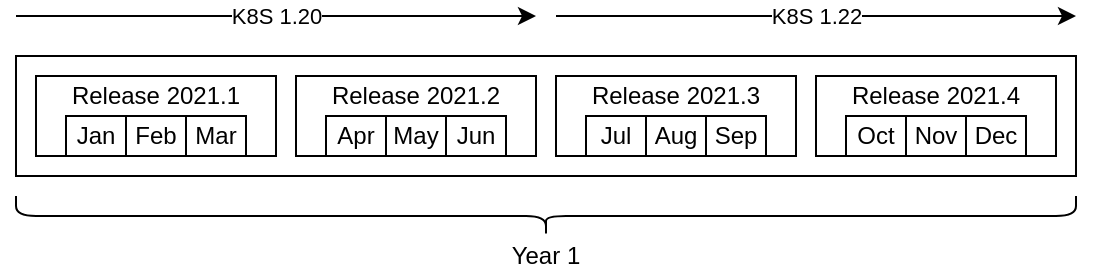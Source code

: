 <mxfile version="14.7.0" type="github">
  <diagram id="WQHdSDZib3gcWUiRdW0p" name="Page-1">
    <mxGraphModel dx="981" dy="608" grid="1" gridSize="10" guides="1" tooltips="1" connect="1" arrows="1" fold="1" page="1" pageScale="1" pageWidth="850" pageHeight="1100" math="0" shadow="0">
      <root>
        <mxCell id="0" />
        <mxCell id="1" parent="0" />
        <mxCell id="mJUfbH7Lrrvv5M62oKp3-2" value="" style="rounded=0;whiteSpace=wrap;html=1;" vertex="1" parent="1">
          <mxGeometry x="70" y="350" width="530" height="60" as="geometry" />
        </mxCell>
        <mxCell id="mJUfbH7Lrrvv5M62oKp3-1" value="" style="rounded=0;whiteSpace=wrap;html=1;align=left;horizontal=0;" vertex="1" parent="1">
          <mxGeometry x="80" y="360" width="120" height="40" as="geometry" />
        </mxCell>
        <mxCell id="mJUfbH7Lrrvv5M62oKp3-3" value="" style="rounded=0;whiteSpace=wrap;html=1;" vertex="1" parent="1">
          <mxGeometry x="210" y="360" width="120" height="40" as="geometry" />
        </mxCell>
        <mxCell id="mJUfbH7Lrrvv5M62oKp3-4" value="" style="rounded=0;whiteSpace=wrap;html=1;" vertex="1" parent="1">
          <mxGeometry x="340" y="360" width="120" height="40" as="geometry" />
        </mxCell>
        <mxCell id="mJUfbH7Lrrvv5M62oKp3-5" value="" style="rounded=0;whiteSpace=wrap;html=1;" vertex="1" parent="1">
          <mxGeometry x="470" y="360" width="120" height="40" as="geometry" />
        </mxCell>
        <mxCell id="mJUfbH7Lrrvv5M62oKp3-6" value="Jan&lt;span style=&quot;color: rgba(0 , 0 , 0 , 0) ; font-family: monospace ; font-size: 0px&quot;&gt;%3CmxGraphModel%3E%3Croot%3E%3CmxCell%20id%3D%220%22%2F%3E%3CmxCell%20id%3D%221%22%20parent%3D%220%22%2F%3E%3CmxCell%20id%3D%222%22%20value%3D%22%22%20style%3D%22rounded%3D0%3BwhiteSpace%3Dwrap%3Bhtml%3D1%3B%22%20vertex%3D%221%22%20parent%3D%221%22%3E%3CmxGeometry%20x%3D%22340%22%20y%3D%22360%22%20width%3D%22120%22%20height%3D%2240%22%20as%3D%22geometry%22%2F%3E%3C%2FmxCell%3E%3C%2Froot%3E%3C%2FmxGraphModel%3E&lt;/span&gt;" style="rounded=0;whiteSpace=wrap;html=1;" vertex="1" parent="1">
          <mxGeometry x="95" y="380" width="30" height="20" as="geometry" />
        </mxCell>
        <mxCell id="mJUfbH7Lrrvv5M62oKp3-7" value="Feb" style="rounded=0;whiteSpace=wrap;html=1;" vertex="1" parent="1">
          <mxGeometry x="125" y="380" width="30" height="20" as="geometry" />
        </mxCell>
        <mxCell id="mJUfbH7Lrrvv5M62oKp3-8" value="Mar" style="rounded=0;whiteSpace=wrap;html=1;" vertex="1" parent="1">
          <mxGeometry x="155" y="380" width="30" height="20" as="geometry" />
        </mxCell>
        <mxCell id="mJUfbH7Lrrvv5M62oKp3-9" value="Apr" style="rounded=0;whiteSpace=wrap;html=1;" vertex="1" parent="1">
          <mxGeometry x="225" y="380" width="30" height="20" as="geometry" />
        </mxCell>
        <mxCell id="mJUfbH7Lrrvv5M62oKp3-10" value="May" style="rounded=0;whiteSpace=wrap;html=1;" vertex="1" parent="1">
          <mxGeometry x="255" y="380" width="30" height="20" as="geometry" />
        </mxCell>
        <mxCell id="mJUfbH7Lrrvv5M62oKp3-11" value="Jun" style="rounded=0;whiteSpace=wrap;html=1;" vertex="1" parent="1">
          <mxGeometry x="285" y="380" width="30" height="20" as="geometry" />
        </mxCell>
        <mxCell id="mJUfbH7Lrrvv5M62oKp3-12" value="Jul" style="rounded=0;whiteSpace=wrap;html=1;" vertex="1" parent="1">
          <mxGeometry x="355" y="380" width="30" height="20" as="geometry" />
        </mxCell>
        <mxCell id="mJUfbH7Lrrvv5M62oKp3-13" value="Aug" style="rounded=0;whiteSpace=wrap;html=1;" vertex="1" parent="1">
          <mxGeometry x="385" y="380" width="30" height="20" as="geometry" />
        </mxCell>
        <mxCell id="mJUfbH7Lrrvv5M62oKp3-14" value="Sep" style="rounded=0;whiteSpace=wrap;html=1;" vertex="1" parent="1">
          <mxGeometry x="415" y="380" width="30" height="20" as="geometry" />
        </mxCell>
        <mxCell id="mJUfbH7Lrrvv5M62oKp3-15" value="Oct" style="rounded=0;whiteSpace=wrap;html=1;" vertex="1" parent="1">
          <mxGeometry x="485" y="380" width="30" height="20" as="geometry" />
        </mxCell>
        <mxCell id="mJUfbH7Lrrvv5M62oKp3-16" value="Nov" style="rounded=0;whiteSpace=wrap;html=1;" vertex="1" parent="1">
          <mxGeometry x="515" y="380" width="30" height="20" as="geometry" />
        </mxCell>
        <mxCell id="mJUfbH7Lrrvv5M62oKp3-17" value="Dec" style="rounded=0;whiteSpace=wrap;html=1;" vertex="1" parent="1">
          <mxGeometry x="545" y="380" width="30" height="20" as="geometry" />
        </mxCell>
        <mxCell id="mJUfbH7Lrrvv5M62oKp3-18" value="Release 2021.1" style="text;html=1;strokeColor=none;fillColor=none;align=center;verticalAlign=middle;whiteSpace=wrap;rounded=0;" vertex="1" parent="1">
          <mxGeometry x="90" y="360" width="100" height="20" as="geometry" />
        </mxCell>
        <mxCell id="mJUfbH7Lrrvv5M62oKp3-19" value="Release 2021.2" style="text;html=1;strokeColor=none;fillColor=none;align=center;verticalAlign=middle;whiteSpace=wrap;rounded=0;" vertex="1" parent="1">
          <mxGeometry x="220" y="360" width="100" height="20" as="geometry" />
        </mxCell>
        <mxCell id="mJUfbH7Lrrvv5M62oKp3-20" value="Release 2021.3" style="text;html=1;strokeColor=none;fillColor=none;align=center;verticalAlign=middle;whiteSpace=wrap;rounded=0;" vertex="1" parent="1">
          <mxGeometry x="350" y="360" width="100" height="20" as="geometry" />
        </mxCell>
        <mxCell id="mJUfbH7Lrrvv5M62oKp3-21" value="Release 2021.4" style="text;html=1;strokeColor=none;fillColor=none;align=center;verticalAlign=middle;whiteSpace=wrap;rounded=0;" vertex="1" parent="1">
          <mxGeometry x="480" y="360" width="100" height="20" as="geometry" />
        </mxCell>
        <mxCell id="mJUfbH7Lrrvv5M62oKp3-22" value="" style="endArrow=classic;html=1;" edge="1" parent="1">
          <mxGeometry relative="1" as="geometry">
            <mxPoint x="70" y="330" as="sourcePoint" />
            <mxPoint x="330" y="330" as="targetPoint" />
            <Array as="points">
              <mxPoint x="200" y="330" />
            </Array>
          </mxGeometry>
        </mxCell>
        <mxCell id="mJUfbH7Lrrvv5M62oKp3-23" value="K8S 1.20" style="edgeLabel;resizable=0;html=1;align=center;verticalAlign=middle;" connectable="0" vertex="1" parent="mJUfbH7Lrrvv5M62oKp3-22">
          <mxGeometry relative="1" as="geometry" />
        </mxCell>
        <mxCell id="mJUfbH7Lrrvv5M62oKp3-24" value="" style="endArrow=classic;html=1;" edge="1" parent="1">
          <mxGeometry relative="1" as="geometry">
            <mxPoint x="340" y="330" as="sourcePoint" />
            <mxPoint x="600" y="330" as="targetPoint" />
          </mxGeometry>
        </mxCell>
        <mxCell id="mJUfbH7Lrrvv5M62oKp3-25" value="K8S 1.22" style="edgeLabel;resizable=0;html=1;align=center;verticalAlign=middle;" connectable="0" vertex="1" parent="mJUfbH7Lrrvv5M62oKp3-24">
          <mxGeometry relative="1" as="geometry" />
        </mxCell>
        <mxCell id="mJUfbH7Lrrvv5M62oKp3-27" value="" style="shape=curlyBracket;whiteSpace=wrap;html=1;rounded=1;rotation=-90;" vertex="1" parent="1">
          <mxGeometry x="325" y="165" width="20" height="530" as="geometry" />
        </mxCell>
        <mxCell id="mJUfbH7Lrrvv5M62oKp3-28" value="Year 1" style="text;html=1;strokeColor=none;fillColor=none;align=center;verticalAlign=middle;whiteSpace=wrap;rounded=0;" vertex="1" parent="1">
          <mxGeometry x="315" y="440" width="40" height="20" as="geometry" />
        </mxCell>
      </root>
    </mxGraphModel>
  </diagram>
</mxfile>
